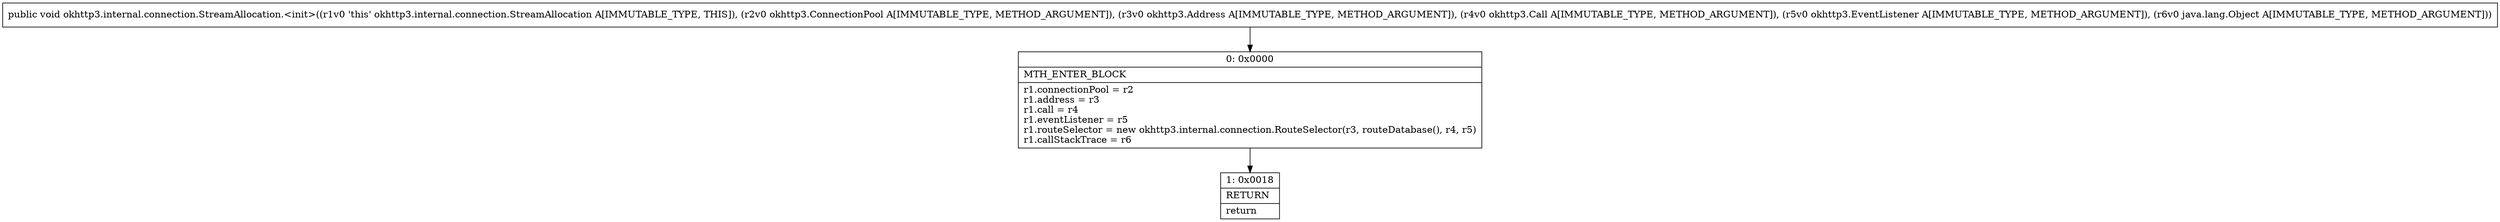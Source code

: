 digraph "CFG forokhttp3.internal.connection.StreamAllocation.\<init\>(Lokhttp3\/ConnectionPool;Lokhttp3\/Address;Lokhttp3\/Call;Lokhttp3\/EventListener;Ljava\/lang\/Object;)V" {
Node_0 [shape=record,label="{0\:\ 0x0000|MTH_ENTER_BLOCK\l|r1.connectionPool = r2\lr1.address = r3\lr1.call = r4\lr1.eventListener = r5\lr1.routeSelector = new okhttp3.internal.connection.RouteSelector(r3, routeDatabase(), r4, r5)\lr1.callStackTrace = r6\l}"];
Node_1 [shape=record,label="{1\:\ 0x0018|RETURN\l|return\l}"];
MethodNode[shape=record,label="{public void okhttp3.internal.connection.StreamAllocation.\<init\>((r1v0 'this' okhttp3.internal.connection.StreamAllocation A[IMMUTABLE_TYPE, THIS]), (r2v0 okhttp3.ConnectionPool A[IMMUTABLE_TYPE, METHOD_ARGUMENT]), (r3v0 okhttp3.Address A[IMMUTABLE_TYPE, METHOD_ARGUMENT]), (r4v0 okhttp3.Call A[IMMUTABLE_TYPE, METHOD_ARGUMENT]), (r5v0 okhttp3.EventListener A[IMMUTABLE_TYPE, METHOD_ARGUMENT]), (r6v0 java.lang.Object A[IMMUTABLE_TYPE, METHOD_ARGUMENT])) }"];
MethodNode -> Node_0;
Node_0 -> Node_1;
}

